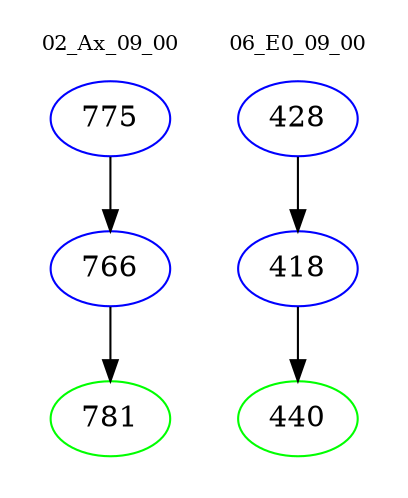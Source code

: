 digraph{
subgraph cluster_0 {
color = white
label = "02_Ax_09_00";
fontsize=10;
T0_775 [label="775", color="blue"]
T0_775 -> T0_766 [color="black"]
T0_766 [label="766", color="blue"]
T0_766 -> T0_781 [color="black"]
T0_781 [label="781", color="green"]
}
subgraph cluster_1 {
color = white
label = "06_E0_09_00";
fontsize=10;
T1_428 [label="428", color="blue"]
T1_428 -> T1_418 [color="black"]
T1_418 [label="418", color="blue"]
T1_418 -> T1_440 [color="black"]
T1_440 [label="440", color="green"]
}
}
